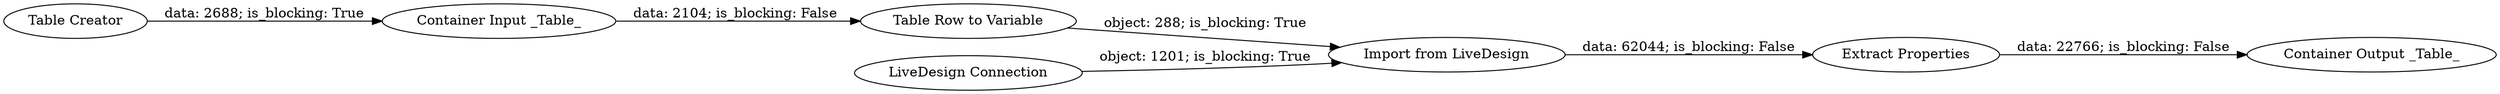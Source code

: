 digraph {
	"-8162570324213322724_15270" [label="Table Creator"]
	"-8162570324213322724_15272" [label="Import from LiveDesign"]
	"-8162570324213322724_15274" [label="Extract Properties"]
	"-8162570324213322724_15273" [label="LiveDesign Connection"]
	"-8162570324213322724_15269" [label="Table Row to Variable"]
	"-8162570324213322724_1" [label="Container Input _Table_"]
	"-8162570324213322724_2" [label="Container Output _Table_"]
	"-8162570324213322724_15274" -> "-8162570324213322724_2" [label="data: 22766; is_blocking: False"]
	"-8162570324213322724_15272" -> "-8162570324213322724_15274" [label="data: 62044; is_blocking: False"]
	"-8162570324213322724_1" -> "-8162570324213322724_15269" [label="data: 2104; is_blocking: False"]
	"-8162570324213322724_15270" -> "-8162570324213322724_1" [label="data: 2688; is_blocking: True"]
	"-8162570324213322724_15269" -> "-8162570324213322724_15272" [label="object: 288; is_blocking: True"]
	"-8162570324213322724_15273" -> "-8162570324213322724_15272" [label="object: 1201; is_blocking: True"]
	rankdir=LR
}
